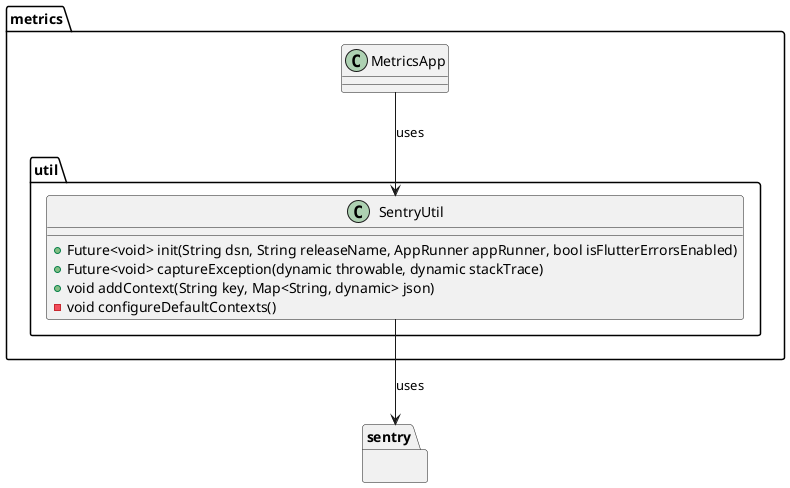@startuml sentry_util_class_diagram
package metrics {
    class MetricsApp {}

package util {
    class SentryUtil {
      + Future<void> init(String dsn, String releaseName, AppRunner appRunner, bool isFlutterErrorsEnabled)
      + Future<void> captureException(dynamic throwable, dynamic stackTrace)
      + void addContext(String key, Map<String, dynamic> json)
      - void configureDefaultContexts()
    }
}
}

package sentry{}

MetricsApp --> SentryUtil : uses
SentryUtil --> sentry : uses

@enduml

